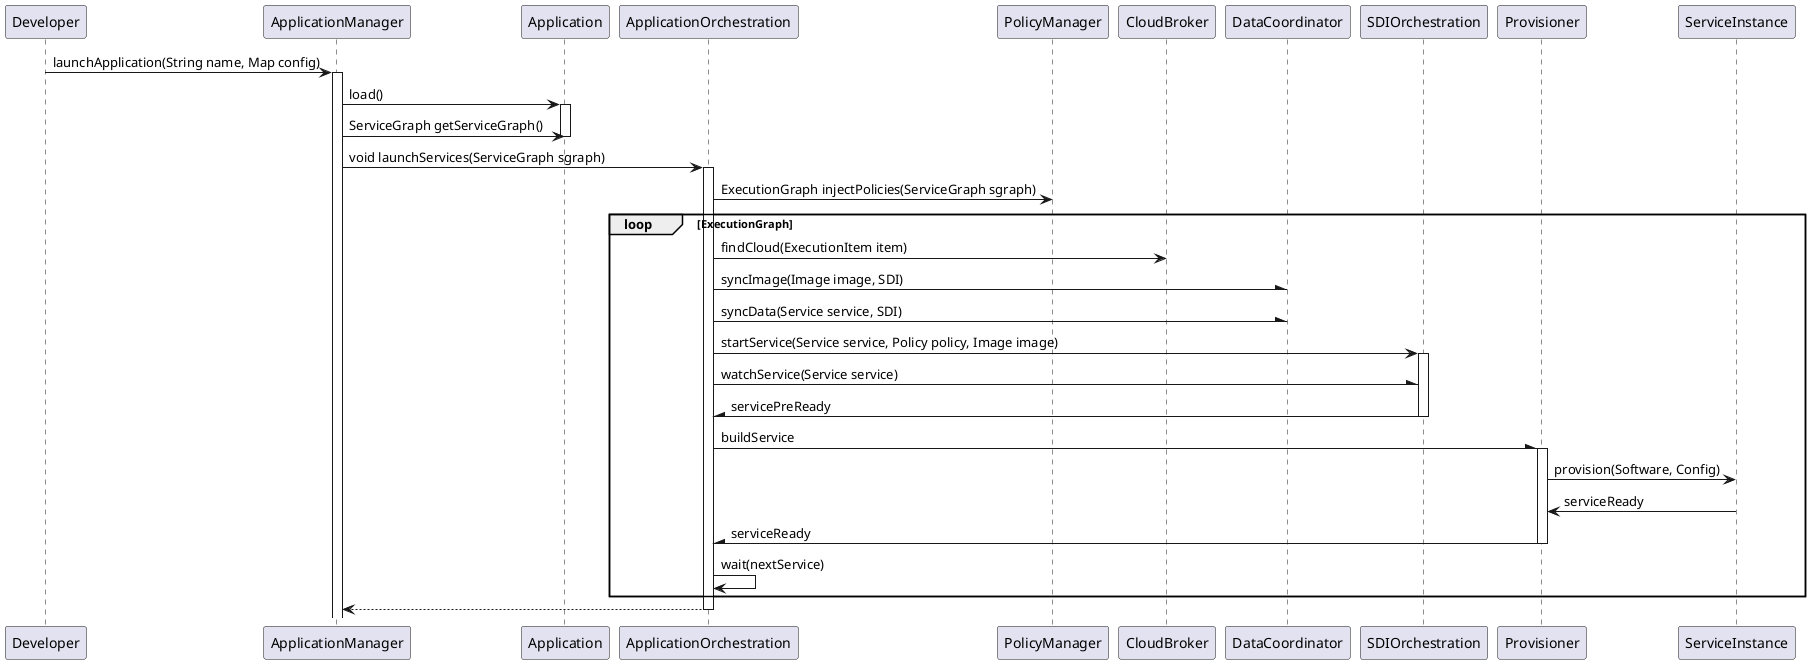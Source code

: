 @startuml

Developer -> ApplicationManager: launchApplication(String name, Map config)
activate ApplicationManager

ApplicationManager -> Application : load()
activate Application
ApplicationManager -> Application : ServiceGraph getServiceGraph()
deactivate Application

ApplicationManager -> ApplicationOrchestration : void launchServices(ServiceGraph sgraph)
activate ApplicationOrchestration

ApplicationOrchestration -> PolicyManager : ExecutionGraph injectPolicies(ServiceGraph sgraph)
loop ExecutionGraph
    ApplicationOrchestration -> CloudBroker : findCloud(ExecutionItem item)
    ApplicationOrchestration -\ DataCoordinator : syncImage(Image image, SDI)
    ApplicationOrchestration -\ DataCoordinator : syncData(Service service, SDI)
    ApplicationOrchestration -> SDIOrchestration : startService(Service service, Policy policy, Image image)
    activate SDIOrchestration
    ApplicationOrchestration -\ SDIOrchestration : watchService(Service service)
    SDIOrchestration -\ ApplicationOrchestration : servicePreReady
    deactivate SDIOrchestration
    ApplicationOrchestration -\ Provisioner : buildService
    activate Provisioner
    Provisioner -> ServiceInstance : provision(Software, Config)
    ServiceInstance -> Provisioner : serviceReady
    Provisioner -\ ApplicationOrchestration : serviceReady
    deactivate Provisioner
    ApplicationOrchestration -> ApplicationOrchestration : wait(nextService)
end
ApplicationOrchestration --> ApplicationManager
deactivate ApplicationOrchestration


@enduml
